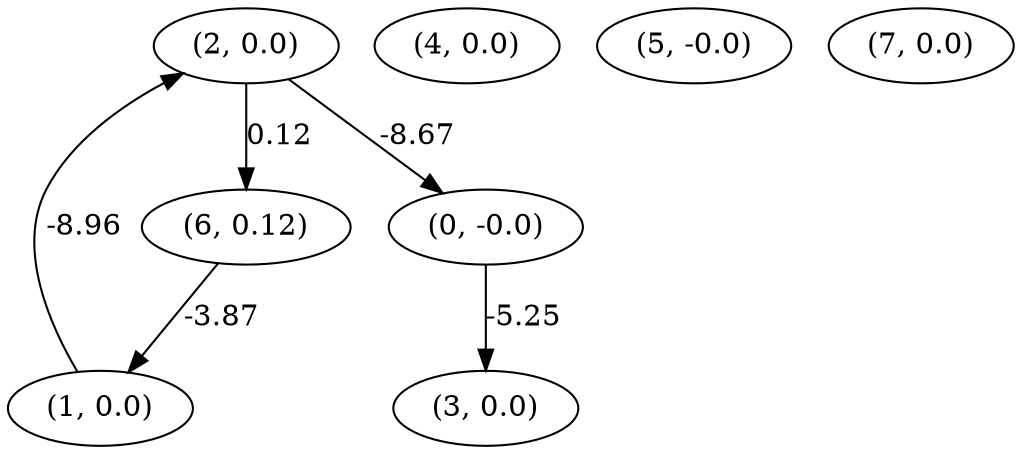 digraph {
    0 [ label = "(0, -0.0)" ]
    1 [ label = "(1, 0.0)" ]
    2 [ label = "(2, 0.0)" ]
    3 [ label = "(3, 0.0)" ]
    4 [ label = "(4, 0.0)" ]
    5 [ label = "(5, -0.0)" ]
    6 [ label = "(6, 0.12)" ]
    7 [ label = "(7, 0.0)" ]
    2 -> 0 [ label = "-8.67" ]
    6 -> 1 [ label = "-3.87" ]
    1 -> 2 [ label = "-8.96" ]
    0 -> 3 [ label = "-5.25" ]
    2 -> 6 [ label = "0.12" ]
}

